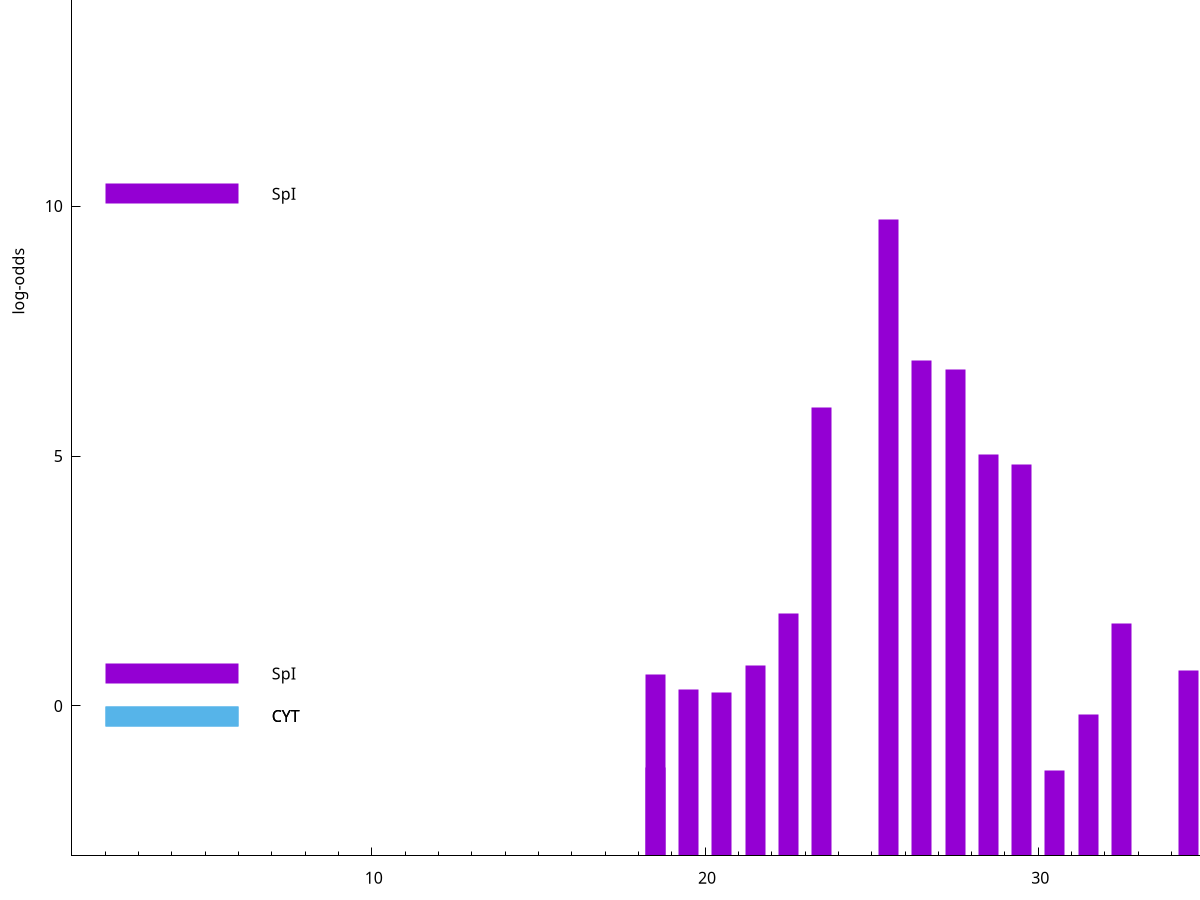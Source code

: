 set title "LipoP predictions for SRR4017833.gff"
set size 2., 1.4
set xrange [1:70] 
set mxtics 10
set yrange [-3:20]
set y2range [0:23]
set ylabel "log-odds"
set term postscript eps color solid "Helvetica" 30
set output "SRR4017833.gff144.eps"
set arrow from 2,14.5625 to 6,14.5625 nohead lt 4 lw 20
set label "TMH" at 7,14.5625
set arrow from 2,10.2481 to 6,10.2481 nohead lt 1 lw 20
set label "SpI" at 7,10.2481
set arrow from 2,0.650904 to 6,0.650904 nohead lt 1 lw 20
set label "SpI" at 7,0.650904
set arrow from 2,-0.200913 to 6,-0.200913 nohead lt 3 lw 20
set label "CYT" at 7,-0.200913
set arrow from 2,-0.200913 to 6,-0.200913 nohead lt 3 lw 20
set label "CYT" at 7,-0.200913
set arrow from 2,14.5625 to 6,14.5625 nohead lt 4 lw 20
set label "TMH" at 7,14.5625
# NOTE: The scores below are the log-odds scores with the threshold
# NOTE: subtracted (a hack to make gnuplot make the histogram all
# NOTE: look nice).
plot "-" axes x1y2 title "" with impulses lt 1 lw 20
25.500000 12.728230
26.500000 9.910230
27.500000 9.733410
23.500000 8.966450
28.500000 8.024450
29.500000 7.832260
22.500000 4.857630
32.500000 4.645650
21.500000 3.803357
34.500000 3.717823
18.500000 3.624565
19.500000 3.329188
36.500000 3.283270
20.500000 3.273500
35.500000 3.239154
31.500000 2.836840
38.500000 2.510072
18.500000 1.760010
30.500000 1.700970
37.500000 0.847710
e
exit
